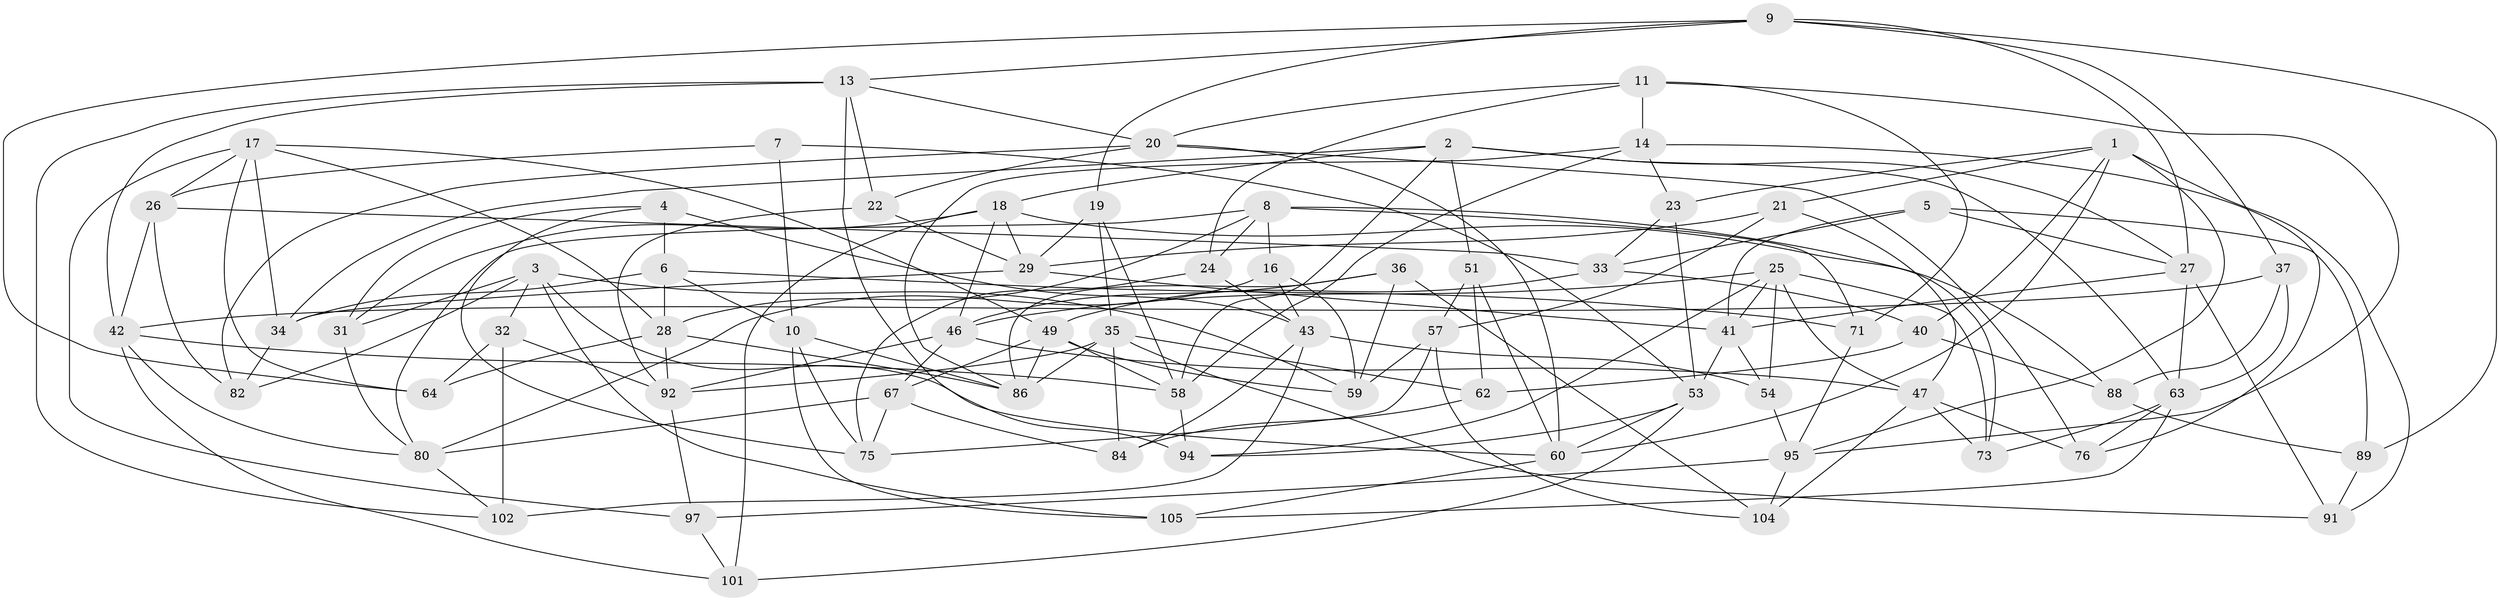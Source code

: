 // original degree distribution, {4: 1.0}
// Generated by graph-tools (version 1.1) at 2025/11/02/27/25 16:11:42]
// undirected, 71 vertices, 175 edges
graph export_dot {
graph [start="1"]
  node [color=gray90,style=filled];
  1 [super="+15"];
  2 [super="+30"];
  3 [super="+79"];
  4;
  5;
  6 [super="+12"];
  7;
  8 [super="+77"];
  9 [super="+39"];
  10 [super="+81"];
  11 [super="+44"];
  13 [super="+98"];
  14 [super="+68"];
  16;
  17 [super="+107"];
  18 [super="+45"];
  19;
  20 [super="+65"];
  21;
  22;
  23;
  24;
  25 [super="+38"];
  26 [super="+78"];
  27 [super="+69"];
  28 [super="+72"];
  29 [super="+99"];
  31;
  32;
  33 [super="+61"];
  34 [super="+110"];
  35 [super="+52"];
  36;
  37;
  40;
  41 [super="+55"];
  42 [super="+74"];
  43 [super="+48"];
  46 [super="+85"];
  47 [super="+56"];
  49 [super="+50"];
  51;
  53 [super="+70"];
  54;
  57 [super="+108"];
  58 [super="+66"];
  59 [super="+93"];
  60 [super="+87"];
  62;
  63 [super="+90"];
  64;
  67 [super="+96"];
  71;
  73;
  75 [super="+103"];
  76;
  80 [super="+83"];
  82;
  84;
  86 [super="+106"];
  88;
  89;
  91;
  92 [super="+109"];
  94;
  95 [super="+100"];
  97;
  101;
  102;
  104;
  105;
  1 -- 40;
  1 -- 21;
  1 -- 91;
  1 -- 23;
  1 -- 95;
  1 -- 60;
  2 -- 63;
  2 -- 58;
  2 -- 51;
  2 -- 27;
  2 -- 34;
  2 -- 18;
  3 -- 82;
  3 -- 31;
  3 -- 105;
  3 -- 32;
  3 -- 59;
  3 -- 60;
  4 -- 31;
  4 -- 43;
  4 -- 75;
  4 -- 6;
  5 -- 27;
  5 -- 89;
  5 -- 41;
  5 -- 33;
  6 -- 71;
  6 -- 28;
  6 -- 34 [weight=2];
  6 -- 10;
  7 -- 10 [weight=2];
  7 -- 53;
  7 -- 26;
  8 -- 71;
  8 -- 28;
  8 -- 24;
  8 -- 16;
  8 -- 88;
  8 -- 80;
  9 -- 27;
  9 -- 64;
  9 -- 89;
  9 -- 13;
  9 -- 19;
  9 -- 37;
  10 -- 105;
  10 -- 75;
  10 -- 86;
  11 -- 71;
  11 -- 14 [weight=2];
  11 -- 24;
  11 -- 20;
  11 -- 95;
  13 -- 94;
  13 -- 42;
  13 -- 102;
  13 -- 20;
  13 -- 22;
  14 -- 23;
  14 -- 58;
  14 -- 86;
  14 -- 76;
  16 -- 59;
  16 -- 43;
  16 -- 80;
  17 -- 34;
  17 -- 97;
  17 -- 28;
  17 -- 64;
  17 -- 26;
  17 -- 49;
  18 -- 31;
  18 -- 29;
  18 -- 46;
  18 -- 73;
  18 -- 101;
  19 -- 35;
  19 -- 29;
  19 -- 58;
  20 -- 22;
  20 -- 76;
  20 -- 82;
  20 -- 60;
  21 -- 57;
  21 -- 47;
  21 -- 29;
  22 -- 92;
  22 -- 29;
  23 -- 33;
  23 -- 53;
  24 -- 75;
  24 -- 43;
  25 -- 54;
  25 -- 73;
  25 -- 94;
  25 -- 47;
  25 -- 46;
  25 -- 41;
  26 -- 82;
  26 -- 33 [weight=2];
  26 -- 42;
  27 -- 91;
  27 -- 63;
  27 -- 41;
  28 -- 92;
  28 -- 86;
  28 -- 64;
  29 -- 41;
  29 -- 34;
  31 -- 80;
  32 -- 64;
  32 -- 102;
  32 -- 92;
  33 -- 49;
  33 -- 40;
  34 -- 82;
  35 -- 84;
  35 -- 62;
  35 -- 91;
  35 -- 86;
  35 -- 92;
  36 -- 46;
  36 -- 59;
  36 -- 104;
  36 -- 86;
  37 -- 63;
  37 -- 42;
  37 -- 88;
  40 -- 88;
  40 -- 62;
  41 -- 54;
  41 -- 53;
  42 -- 101;
  42 -- 80;
  42 -- 58;
  43 -- 54;
  43 -- 84;
  43 -- 102;
  46 -- 92;
  46 -- 47;
  46 -- 67;
  47 -- 104;
  47 -- 76;
  47 -- 73;
  49 -- 86;
  49 -- 58;
  49 -- 67;
  49 -- 59;
  51 -- 60;
  51 -- 62;
  51 -- 57;
  53 -- 94;
  53 -- 101;
  53 -- 60;
  54 -- 95;
  57 -- 104;
  57 -- 59 [weight=2];
  57 -- 75;
  58 -- 94;
  60 -- 105;
  62 -- 84;
  63 -- 73;
  63 -- 105;
  63 -- 76;
  67 -- 84;
  67 -- 80;
  67 -- 75 [weight=2];
  71 -- 95;
  80 -- 102;
  88 -- 89;
  89 -- 91;
  92 -- 97;
  95 -- 97;
  95 -- 104;
  97 -- 101;
}
